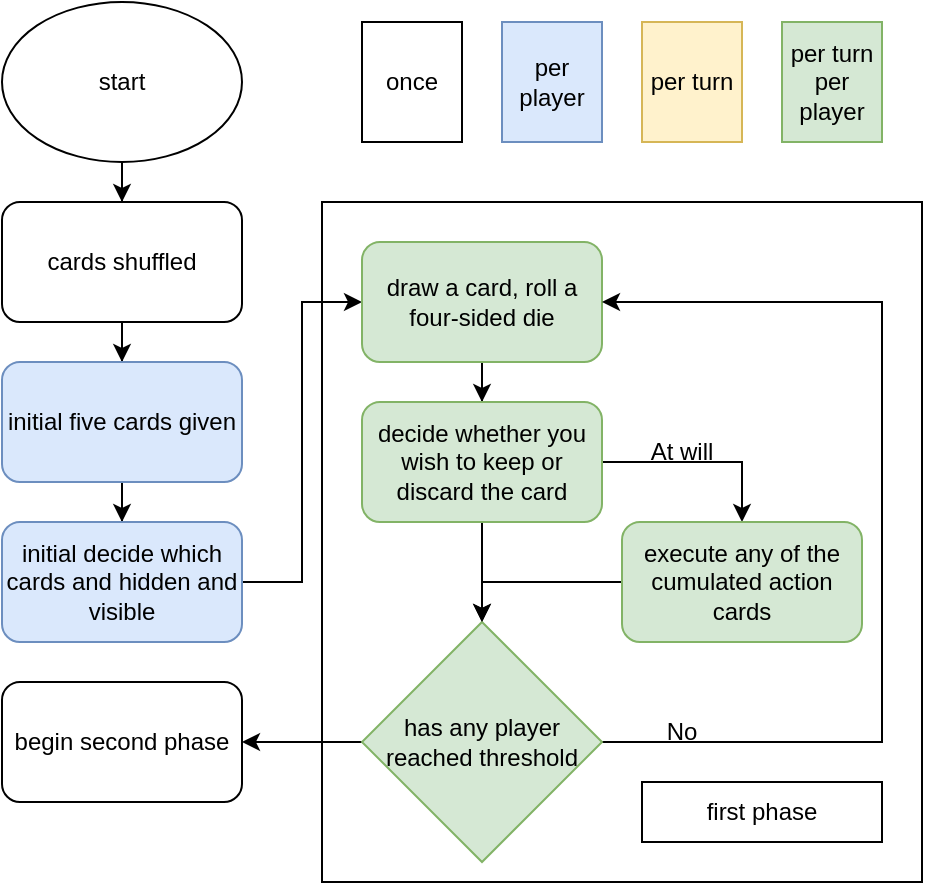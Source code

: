 <mxfile version="20.3.7" type="device"><diagram id="AdgM_MNTxG7_51s1KKbt" name="Page-1"><mxGraphModel dx="779" dy="776" grid="1" gridSize="10" guides="1" tooltips="1" connect="1" arrows="1" fold="1" page="1" pageScale="1" pageWidth="827" pageHeight="1169" math="0" shadow="0"><root><mxCell id="0"/><mxCell id="1" parent="0"/><mxCell id="GZycDPBmNOoThq2UOW9U-35" value="" style="rounded=0;whiteSpace=wrap;html=1;" vertex="1" parent="1"><mxGeometry x="320" y="320" width="300" height="340" as="geometry"/></mxCell><mxCell id="GZycDPBmNOoThq2UOW9U-37" style="edgeStyle=orthogonalEdgeStyle;rounded=0;orthogonalLoop=1;jettySize=auto;html=1;exitX=0.5;exitY=1;exitDx=0;exitDy=0;" edge="1" parent="1" source="GZycDPBmNOoThq2UOW9U-1" target="GZycDPBmNOoThq2UOW9U-6"><mxGeometry relative="1" as="geometry"/></mxCell><mxCell id="GZycDPBmNOoThq2UOW9U-1" value="cards shuffled" style="rounded=1;whiteSpace=wrap;html=1;" vertex="1" parent="1"><mxGeometry x="160" y="320" width="120" height="60" as="geometry"/></mxCell><mxCell id="GZycDPBmNOoThq2UOW9U-2" value="per turn" style="rounded=0;whiteSpace=wrap;html=1;fillColor=#fff2cc;strokeColor=#d6b656;" vertex="1" parent="1"><mxGeometry x="480" y="230" width="50" height="60" as="geometry"/></mxCell><mxCell id="GZycDPBmNOoThq2UOW9U-3" value="per player" style="rounded=0;whiteSpace=wrap;html=1;fillColor=#dae8fc;strokeColor=#6c8ebf;" vertex="1" parent="1"><mxGeometry x="410" y="230" width="50" height="60" as="geometry"/></mxCell><mxCell id="GZycDPBmNOoThq2UOW9U-4" value="per turn per player" style="rounded=0;whiteSpace=wrap;html=1;fillColor=#d5e8d4;strokeColor=#82b366;" vertex="1" parent="1"><mxGeometry x="550" y="230" width="50" height="60" as="geometry"/></mxCell><mxCell id="GZycDPBmNOoThq2UOW9U-5" value="once" style="rounded=0;whiteSpace=wrap;html=1;" vertex="1" parent="1"><mxGeometry x="340" y="230" width="50" height="60" as="geometry"/></mxCell><mxCell id="GZycDPBmNOoThq2UOW9U-15" style="edgeStyle=orthogonalEdgeStyle;rounded=0;orthogonalLoop=1;jettySize=auto;html=1;exitX=0.5;exitY=1;exitDx=0;exitDy=0;" edge="1" parent="1" source="GZycDPBmNOoThq2UOW9U-6" target="GZycDPBmNOoThq2UOW9U-8"><mxGeometry relative="1" as="geometry"/></mxCell><mxCell id="GZycDPBmNOoThq2UOW9U-6" value="initial five cards given" style="rounded=1;whiteSpace=wrap;html=1;fillColor=#dae8fc;strokeColor=#6c8ebf;" vertex="1" parent="1"><mxGeometry x="160" y="400" width="120" height="60" as="geometry"/></mxCell><mxCell id="GZycDPBmNOoThq2UOW9U-16" style="edgeStyle=orthogonalEdgeStyle;rounded=0;orthogonalLoop=1;jettySize=auto;html=1;exitX=1;exitY=0.5;exitDx=0;exitDy=0;entryX=0;entryY=0.5;entryDx=0;entryDy=0;" edge="1" parent="1" source="GZycDPBmNOoThq2UOW9U-8" target="GZycDPBmNOoThq2UOW9U-10"><mxGeometry relative="1" as="geometry"/></mxCell><mxCell id="GZycDPBmNOoThq2UOW9U-8" value="initial decide which cards and hidden and visible" style="rounded=1;whiteSpace=wrap;html=1;fillColor=#dae8fc;strokeColor=#6c8ebf;" vertex="1" parent="1"><mxGeometry x="160" y="480" width="120" height="60" as="geometry"/></mxCell><mxCell id="GZycDPBmNOoThq2UOW9U-17" style="edgeStyle=orthogonalEdgeStyle;rounded=0;orthogonalLoop=1;jettySize=auto;html=1;exitX=0.5;exitY=1;exitDx=0;exitDy=0;" edge="1" parent="1" source="GZycDPBmNOoThq2UOW9U-10" target="GZycDPBmNOoThq2UOW9U-11"><mxGeometry relative="1" as="geometry"/></mxCell><mxCell id="GZycDPBmNOoThq2UOW9U-10" value="draw a card, roll a four-sided die" style="rounded=1;whiteSpace=wrap;html=1;fillColor=#d5e8d4;strokeColor=#82b366;" vertex="1" parent="1"><mxGeometry x="340" y="340" width="120" height="60" as="geometry"/></mxCell><mxCell id="GZycDPBmNOoThq2UOW9U-30" style="edgeStyle=orthogonalEdgeStyle;rounded=0;orthogonalLoop=1;jettySize=auto;html=1;exitX=0.5;exitY=1;exitDx=0;exitDy=0;" edge="1" parent="1" source="GZycDPBmNOoThq2UOW9U-11" target="GZycDPBmNOoThq2UOW9U-19"><mxGeometry relative="1" as="geometry"/></mxCell><mxCell id="GZycDPBmNOoThq2UOW9U-40" style="edgeStyle=orthogonalEdgeStyle;rounded=0;orthogonalLoop=1;jettySize=auto;html=1;exitX=1;exitY=0.5;exitDx=0;exitDy=0;entryX=0.5;entryY=0;entryDx=0;entryDy=0;" edge="1" parent="1" source="GZycDPBmNOoThq2UOW9U-11" target="GZycDPBmNOoThq2UOW9U-26"><mxGeometry relative="1" as="geometry"/></mxCell><mxCell id="GZycDPBmNOoThq2UOW9U-11" value="decide whether you wish to keep or discard the card" style="rounded=1;whiteSpace=wrap;html=1;fillColor=#d5e8d4;strokeColor=#82b366;" vertex="1" parent="1"><mxGeometry x="340" y="420" width="120" height="60" as="geometry"/></mxCell><mxCell id="GZycDPBmNOoThq2UOW9U-29" style="edgeStyle=orthogonalEdgeStyle;rounded=0;orthogonalLoop=1;jettySize=auto;html=1;exitX=1;exitY=0.5;exitDx=0;exitDy=0;entryX=1;entryY=0.5;entryDx=0;entryDy=0;" edge="1" parent="1" source="GZycDPBmNOoThq2UOW9U-19" target="GZycDPBmNOoThq2UOW9U-10"><mxGeometry relative="1" as="geometry"><Array as="points"><mxPoint x="600" y="590"/><mxPoint x="600" y="370"/></Array></mxGeometry></mxCell><mxCell id="GZycDPBmNOoThq2UOW9U-34" style="edgeStyle=orthogonalEdgeStyle;rounded=0;orthogonalLoop=1;jettySize=auto;html=1;exitX=0;exitY=0.5;exitDx=0;exitDy=0;" edge="1" parent="1" source="GZycDPBmNOoThq2UOW9U-19" target="GZycDPBmNOoThq2UOW9U-33"><mxGeometry relative="1" as="geometry"/></mxCell><mxCell id="GZycDPBmNOoThq2UOW9U-19" value="has any player reached threshold" style="rhombus;whiteSpace=wrap;html=1;fillColor=#d5e8d4;strokeColor=#82b366;" vertex="1" parent="1"><mxGeometry x="340" y="530" width="120" height="120" as="geometry"/></mxCell><mxCell id="GZycDPBmNOoThq2UOW9U-42" style="edgeStyle=orthogonalEdgeStyle;rounded=0;orthogonalLoop=1;jettySize=auto;html=1;exitX=0;exitY=0.5;exitDx=0;exitDy=0;entryX=0.5;entryY=0;entryDx=0;entryDy=0;" edge="1" parent="1" source="GZycDPBmNOoThq2UOW9U-26" target="GZycDPBmNOoThq2UOW9U-19"><mxGeometry relative="1" as="geometry"/></mxCell><mxCell id="GZycDPBmNOoThq2UOW9U-26" value="execute any of the cumulated action cards" style="rounded=1;whiteSpace=wrap;html=1;fillColor=#d5e8d4;strokeColor=#82b366;" vertex="1" parent="1"><mxGeometry x="470" y="480" width="120" height="60" as="geometry"/></mxCell><mxCell id="GZycDPBmNOoThq2UOW9U-33" value="begin second phase" style="rounded=1;whiteSpace=wrap;html=1;" vertex="1" parent="1"><mxGeometry x="160" y="560" width="120" height="60" as="geometry"/></mxCell><mxCell id="GZycDPBmNOoThq2UOW9U-36" value="first phase" style="rounded=0;whiteSpace=wrap;html=1;" vertex="1" parent="1"><mxGeometry x="480" y="610" width="120" height="30" as="geometry"/></mxCell><mxCell id="GZycDPBmNOoThq2UOW9U-39" style="edgeStyle=orthogonalEdgeStyle;rounded=0;orthogonalLoop=1;jettySize=auto;html=1;exitX=0.5;exitY=1;exitDx=0;exitDy=0;" edge="1" parent="1" source="GZycDPBmNOoThq2UOW9U-38" target="GZycDPBmNOoThq2UOW9U-1"><mxGeometry relative="1" as="geometry"/></mxCell><mxCell id="GZycDPBmNOoThq2UOW9U-38" value="start" style="ellipse;whiteSpace=wrap;html=1;rounded=0;" vertex="1" parent="1"><mxGeometry x="160" y="220" width="120" height="80" as="geometry"/></mxCell><mxCell id="GZycDPBmNOoThq2UOW9U-43" value="At will" style="text;html=1;strokeColor=none;fillColor=none;align=center;verticalAlign=middle;whiteSpace=wrap;rounded=0;" vertex="1" parent="1"><mxGeometry x="470" y="430" width="60" height="30" as="geometry"/></mxCell><mxCell id="GZycDPBmNOoThq2UOW9U-44" value="No" style="text;html=1;strokeColor=none;fillColor=none;align=center;verticalAlign=middle;whiteSpace=wrap;rounded=0;" vertex="1" parent="1"><mxGeometry x="470" y="570" width="60" height="30" as="geometry"/></mxCell></root></mxGraphModel></diagram></mxfile>